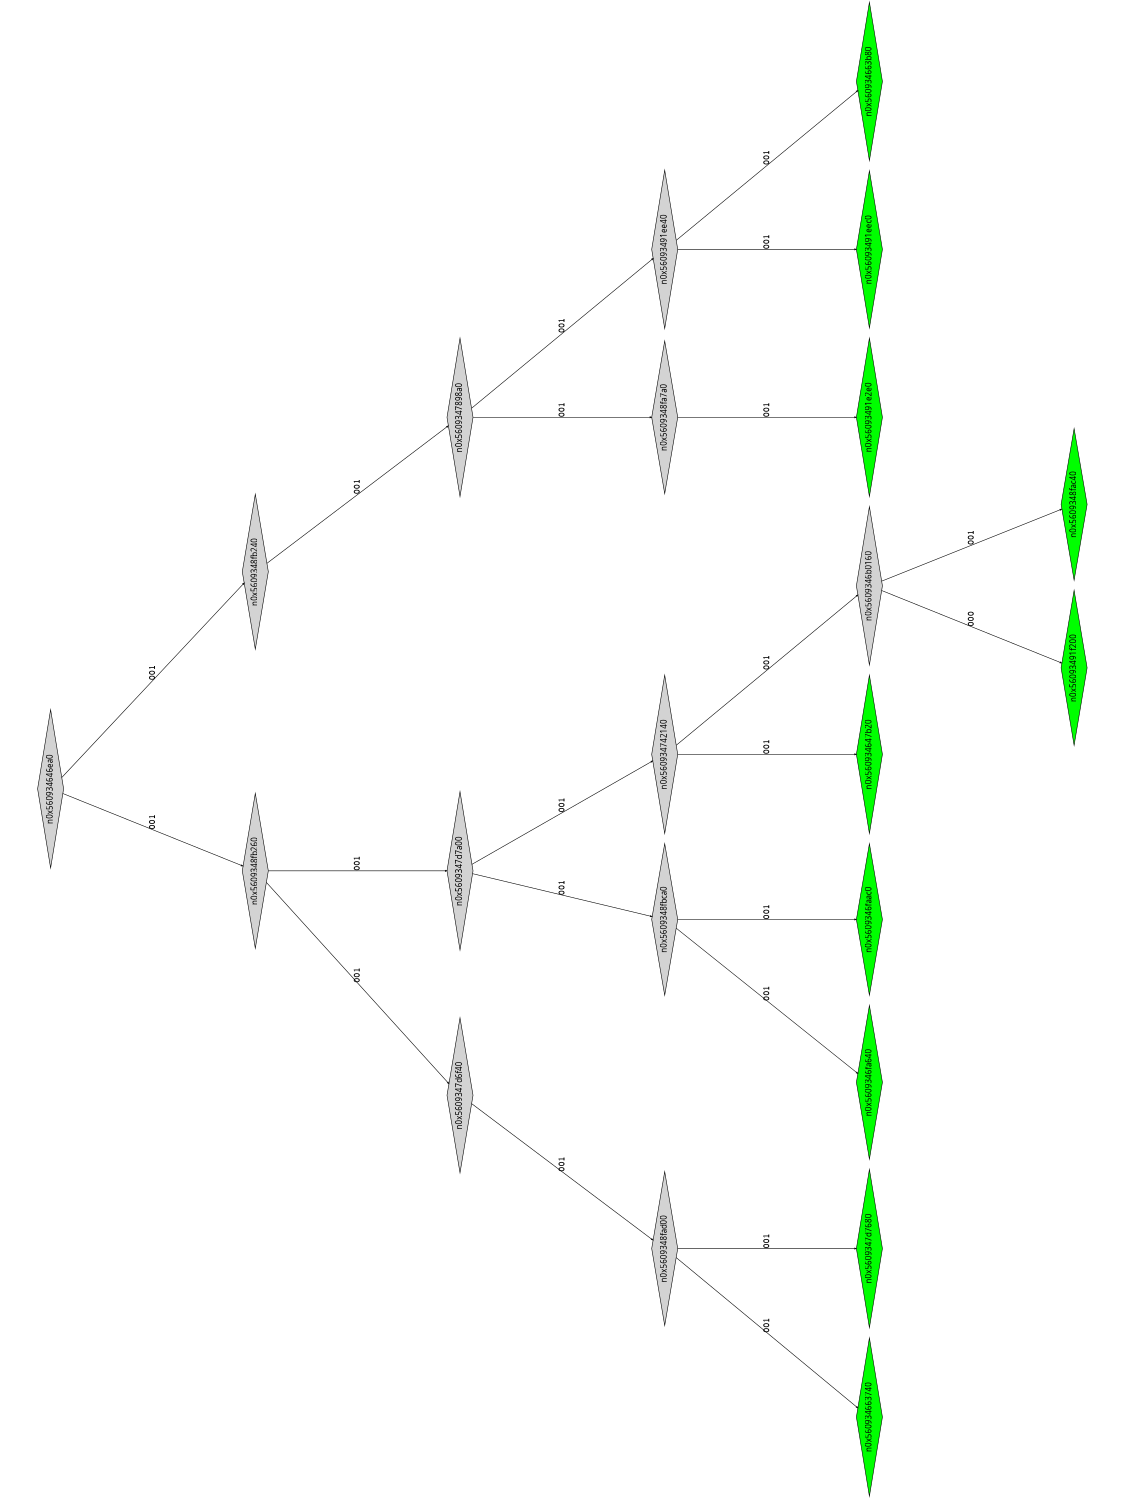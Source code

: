 digraph G {
	size="10,7.5";
	ratio=fill;
	rotate=90;
	center = "true";
	node [style="filled",width=.1,height=.1,fontname="Terminus"]
	edge [arrowsize=.3]
	n0x560934646ea0 [shape=diamond];
	n0x560934646ea0 -> n0x5609348fb260 [label=001];
	n0x560934646ea0 -> n0x5609348fb240 [label=001];
	n0x5609348fb240 [shape=diamond];
	n0x5609348fb240 -> n0x5609347898a0 [label=001];
	n0x5609347898a0 [shape=diamond];
	n0x5609347898a0 -> n0x5609348fa7a0 [label=001];
	n0x5609347898a0 -> n0x56093491ee40 [label=001];
	n0x56093491ee40 [shape=diamond];
	n0x56093491ee40 -> n0x56093491eec0 [label=001];
	n0x56093491ee40 -> n0x560934663b80 [label=001];
	n0x560934663b80 [shape=diamond,fillcolor=green];
	n0x56093491eec0 [shape=diamond,fillcolor=green];
	n0x5609348fa7a0 [shape=diamond];
	n0x5609348fa7a0 -> n0x56093491e2e0 [label=001];
	n0x56093491e2e0 [shape=diamond,fillcolor=green];
	n0x5609348fb260 [shape=diamond];
	n0x5609348fb260 -> n0x5609347d6f40 [label=001];
	n0x5609348fb260 -> n0x5609347d7a00 [label=001];
	n0x5609347d7a00 [shape=diamond];
	n0x5609347d7a00 -> n0x5609348fbca0 [label=001];
	n0x5609347d7a00 -> n0x560934742140 [label=001];
	n0x560934742140 [shape=diamond];
	n0x560934742140 -> n0x560934647b20 [label=001];
	n0x560934742140 -> n0x5609346b0160 [label=001];
	n0x5609346b0160 [shape=diamond];
	n0x5609346b0160 -> n0x56093491f200 [label=000];
	n0x5609346b0160 -> n0x5609348fac40 [label=001];
	n0x5609348fac40 [shape=diamond,fillcolor=green];
	n0x56093491f200 [shape=diamond,fillcolor=green];
	n0x560934647b20 [shape=diamond,fillcolor=green];
	n0x5609348fbca0 [shape=diamond];
	n0x5609348fbca0 -> n0x5609346fa640 [label=001];
	n0x5609348fbca0 -> n0x5609346faac0 [label=001];
	n0x5609346faac0 [shape=diamond,fillcolor=green];
	n0x5609346fa640 [shape=diamond,fillcolor=green];
	n0x5609347d6f40 [shape=diamond];
	n0x5609347d6f40 -> n0x5609348fad00 [label=001];
	n0x5609348fad00 [shape=diamond];
	n0x5609348fad00 -> n0x560934663740 [label=001];
	n0x5609348fad00 -> n0x5609347d7680 [label=001];
	n0x5609347d7680 [shape=diamond,fillcolor=green];
	n0x560934663740 [shape=diamond,fillcolor=green];
}
